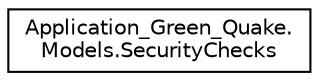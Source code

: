 digraph "Graphical Class Hierarchy"
{
 // LATEX_PDF_SIZE
  edge [fontname="Helvetica",fontsize="10",labelfontname="Helvetica",labelfontsize="10"];
  node [fontname="Helvetica",fontsize="10",shape=record];
  rankdir="LR";
  Node0 [label="Application_Green_Quake.\lModels.SecurityChecks",height=0.2,width=0.4,color="black", fillcolor="white", style="filled",URL="$class_application___green___quake_1_1_models_1_1_security_checks.html",tooltip=" "];
}
